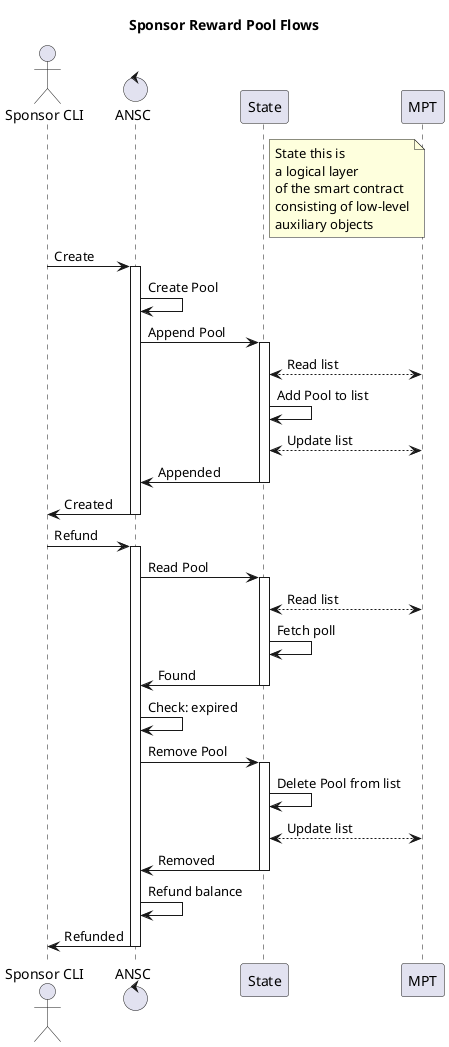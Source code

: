 @startuml

title Sponsor Reward Pool Flows

actor "Sponsor CLI" as Sponsor
control ANSC
note right of State
    State this is
    a logical layer
    of the smart contract
    consisting of low-level
    auxiliary objects
end note

Sponsor -> ANSC : Create
Activate ANSC
ANSC -> ANSC : Create Pool
ANSC -> State : Append Pool
Activate State
State <--> MPT : Read list
State -> State : Add Pool to list
State <--> MPT : Update list
ANSC <- State : Appended
Deactivate State
Sponsor <- ANSC : Created
Deactivate ANSC

Sponsor -> ANSC : Refund
Activate ANSC
ANSC -> State : Read Pool
Activate State
State <--> MPT : Read list
State -> State : Fetch poll
ANSC <- State : Found
Deactivate State
ANSC -> ANSC : Check: expired
ANSC -> State : Remove Pool
Activate State
State -> State : Delete Pool from list
State <--> MPT : Update list
ANSC <- State : Removed
Deactivate State
ANSC -> ANSC : Refund balance
Sponsor <- ANSC : Refunded
Deactivate ANSC

@enduml